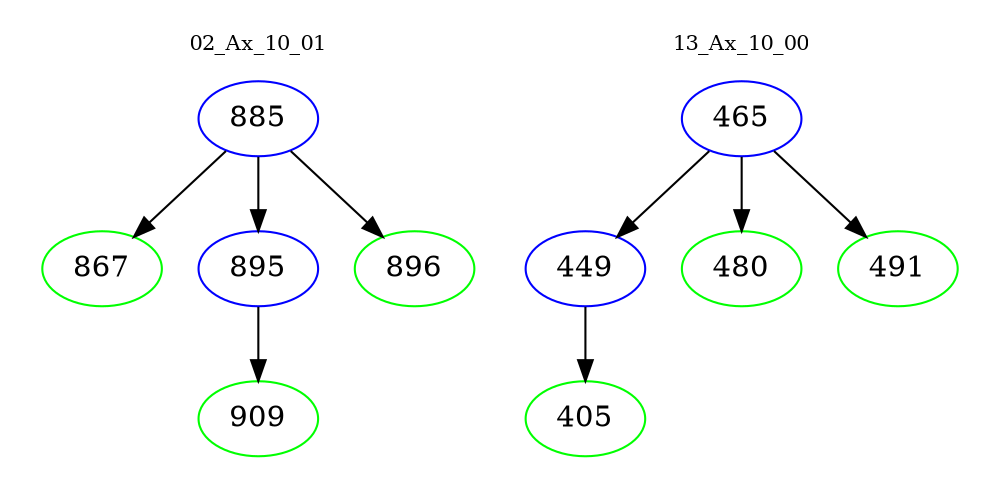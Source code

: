 digraph{
subgraph cluster_0 {
color = white
label = "02_Ax_10_01";
fontsize=10;
T0_885 [label="885", color="blue"]
T0_885 -> T0_867 [color="black"]
T0_867 [label="867", color="green"]
T0_885 -> T0_895 [color="black"]
T0_895 [label="895", color="blue"]
T0_895 -> T0_909 [color="black"]
T0_909 [label="909", color="green"]
T0_885 -> T0_896 [color="black"]
T0_896 [label="896", color="green"]
}
subgraph cluster_1 {
color = white
label = "13_Ax_10_00";
fontsize=10;
T1_465 [label="465", color="blue"]
T1_465 -> T1_449 [color="black"]
T1_449 [label="449", color="blue"]
T1_449 -> T1_405 [color="black"]
T1_405 [label="405", color="green"]
T1_465 -> T1_480 [color="black"]
T1_480 [label="480", color="green"]
T1_465 -> T1_491 [color="black"]
T1_491 [label="491", color="green"]
}
}
